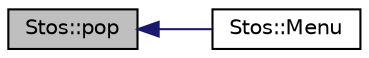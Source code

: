 digraph G
{
  edge [fontname="Helvetica",fontsize="10",labelfontname="Helvetica",labelfontsize="10"];
  node [fontname="Helvetica",fontsize="10",shape=record];
  rankdir="LR";
  Node1 [label="Stos::pop",height=0.2,width=0.4,color="black", fillcolor="grey75", style="filled" fontcolor="black"];
  Node1 -> Node2 [dir="back",color="midnightblue",fontsize="10",style="solid"];
  Node2 [label="Stos::Menu",height=0.2,width=0.4,color="black", fillcolor="white", style="filled",URL="$class_stos.html#a9d3f8602bd8a9463cb59f7385b438b69",tooltip="Funkcja wyswietlajaca Menu klasy Stos. Deklaracja funkcji, ktora wyswietla Menu. Uzytkownik moze wybr..."];
}
